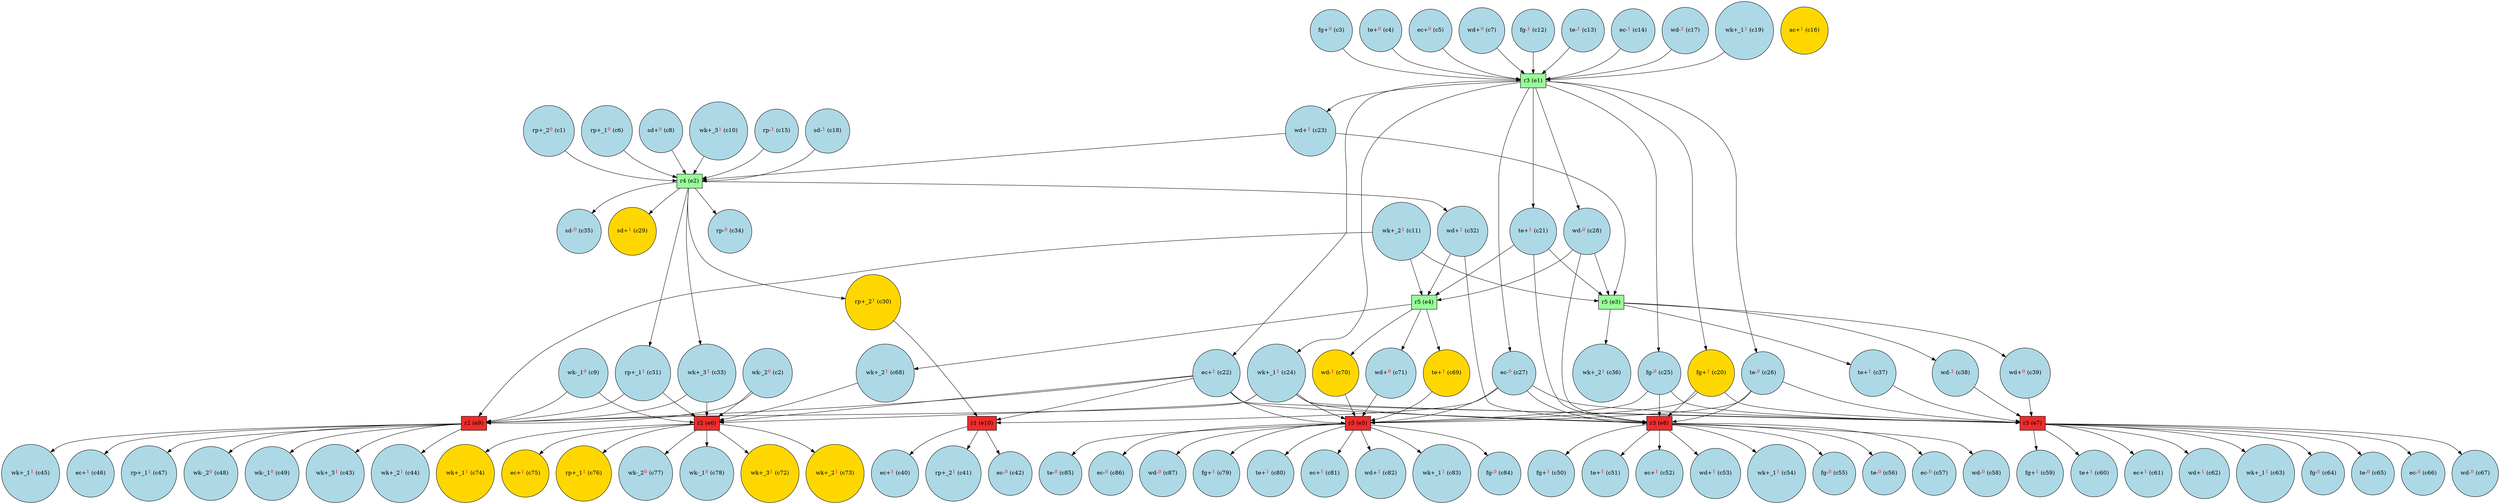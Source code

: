 digraph test {
  c1 -> e2;
  c2 -> e6;
  c2 -> e9;
  c3 -> e1;
  c4 -> e1;
  c5 -> e1;
  c6 -> e2;
  c7 -> e1;
  c8 -> e2;
  c9 -> e6;
  c9 -> e9;
  c10 -> e2;
  c11 -> e4;
  c11 -> e9;
  c11 -> e3;
  c12 -> e1;
  c13 -> e1;
  c14 -> e1;
  c15 -> e2;
  c17 -> e1;
  c18 -> e2;
  c19 -> e1;
  e1 -> c20;
  c20 -> e5;
  c20 -> e7;
  c20 -> e8;
  e1 -> c21;
  c21 -> e4;
  c21 -> e8;
  c21 -> e3;
  e1 -> c22;
  c22 -> e5;
  c22 -> e6;
  c22 -> e7;
  c22 -> e8;
  c22 -> e9;
  c22 -> e10;
  e1 -> c23;
  c23 -> e3;
  c23 -> e2;
  e1 -> c24;
  c24 -> e5;
  c24 -> e6;
  c24 -> e7;
  c24 -> e8;
  c24 -> e9;
  e1 -> c25;
  c25 -> e5;
  c25 -> e7;
  c25 -> e8;
  e1 -> c26;
  c26 -> e5;
  c26 -> e7;
  c26 -> e8;
  e1 -> c27;
  c27 -> e5;
  c27 -> e7;
  c27 -> e8;
  c27 -> e10;
  e1 -> c28;
  c28 -> e4;
  c28 -> e8;
  c28 -> e3;
  e2 -> c29;
  e2 -> c30;
  c30 -> e10;
  e2 -> c31;
  c31 -> e6;
  c31 -> e9;
  e2 -> c32;
  c32 -> e4;
  c32 -> e8;
  e2 -> c33;
  c33 -> e6;
  c33 -> e9;
  e2 -> c34;
  e2 -> c35;
  e3 -> c36;
  e3 -> c37;
  c37 -> e7;
  e3 -> c38;
  c38 -> e7;
  e3 -> c39;
  c39 -> e7;
  e10 -> c40;
  e10 -> c41;
  e10 -> c42;
  e9 -> c43;
  e9 -> c44;
  e9 -> c45;
  e9 -> c46;
  e9 -> c47;
  e9 -> c48;
  e9 -> c49;
  e8 -> c50;
  e8 -> c51;
  e8 -> c52;
  e8 -> c53;
  e8 -> c54;
  e8 -> c55;
  e8 -> c56;
  e8 -> c57;
  e8 -> c58;
  e7 -> c59;
  e7 -> c60;
  e7 -> c61;
  e7 -> c62;
  e7 -> c63;
  e7 -> c64;
  e7 -> c65;
  e7 -> c66;
  e7 -> c67;
  e4 -> c68;
  c68 -> e6;
  e4 -> c69;
  c69 -> e5;
  e4 -> c70;
  c70 -> e5;
  e4 -> c71;
  c71 -> e5;
  e6 -> c72;
  e6 -> c73;
  e6 -> c74;
  e6 -> c75;
  e6 -> c76;
  e6 -> c77;
  e6 -> c78;
  e5 -> c79;
  e5 -> c80;
  e5 -> c81;
  e5 -> c82;
  e5 -> c83;
  e5 -> c84;
  e5 -> c85;
  e5 -> c86;
  e5 -> c87;
  c1 [fillcolor=lightblue label= <rp+_2<FONT COLOR="red"><SUP>0</SUP></FONT>&nbsp;(c1)> shape=circle style=filled];
  c2 [fillcolor=lightblue label= <wk-_2<FONT COLOR="red"><SUP>0</SUP></FONT>&nbsp;(c2)> shape=circle style=filled];
  c3 [fillcolor=lightblue label= <fg+<FONT COLOR="red"><SUP>0</SUP></FONT>&nbsp;(c3)> shape=circle style=filled];
  c4 [fillcolor=lightblue label= <te+<FONT COLOR="red"><SUP>0</SUP></FONT>&nbsp;(c4)> shape=circle style=filled];
  c5 [fillcolor=lightblue label= <ec+<FONT COLOR="red"><SUP>0</SUP></FONT>&nbsp;(c5)> shape=circle style=filled];
  c6 [fillcolor=lightblue label= <rp+_1<FONT COLOR="red"><SUP>0</SUP></FONT>&nbsp;(c6)> shape=circle style=filled];
  c7 [fillcolor=lightblue label= <wd+<FONT COLOR="red"><SUP>0</SUP></FONT>&nbsp;(c7)> shape=circle style=filled];
  c8 [fillcolor=lightblue label= <sd+<FONT COLOR="red"><SUP>0</SUP></FONT>&nbsp;(c8)> shape=circle style=filled];
  c9 [fillcolor=lightblue label= <wk-_1<FONT COLOR="red"><SUP>0</SUP></FONT>&nbsp;(c9)> shape=circle style=filled];
  c10 [fillcolor=lightblue label= <wk+_3<FONT COLOR="red"><SUP>1</SUP></FONT>&nbsp;(c10)> shape=circle style=filled];
  c11 [fillcolor=lightblue label= <wk+_2<FONT COLOR="red"><SUP>1</SUP></FONT>&nbsp;(c11)> shape=circle style=filled];
  c12 [fillcolor=lightblue label= <fg-<FONT COLOR="red"><SUP>1</SUP></FONT>&nbsp;(c12)> shape=circle style=filled];
  c13 [fillcolor=lightblue label= <te-<FONT COLOR="red"><SUP>1</SUP></FONT>&nbsp;(c13)> shape=circle style=filled];
  c14 [fillcolor=lightblue label= <ec-<FONT COLOR="red"><SUP>1</SUP></FONT>&nbsp;(c14)> shape=circle style=filled];
  c15 [fillcolor=lightblue label= <rp-<FONT COLOR="red"><SUP>1</SUP></FONT>&nbsp;(c15)> shape=circle style=filled];
  c16 [fillcolor=gold label= <ac+<FONT COLOR="red"><SUP>1</SUP></FONT>&nbsp;(c16)> shape=circle style=filled];
  c17 [fillcolor=lightblue label= <wd-<FONT COLOR="red"><SUP>1</SUP></FONT>&nbsp;(c17)> shape=circle style=filled];
  c18 [fillcolor=lightblue label= <sd-<FONT COLOR="red"><SUP>1</SUP></FONT>&nbsp;(c18)> shape=circle style=filled];
  c19 [fillcolor=lightblue label= <wk+_1<FONT COLOR="red"><SUP>1</SUP></FONT>&nbsp;(c19)> shape=circle style=filled];
  c20 [fillcolor=gold label= <fg+<FONT COLOR="red"><SUP>1</SUP></FONT>&nbsp;(c20)> shape=circle style=filled];
  c21 [fillcolor=lightblue label= <te+<FONT COLOR="red"><SUP>1</SUP></FONT>&nbsp;(c21)> shape=circle style=filled];
  c22 [fillcolor=lightblue label= <ec+<FONT COLOR="red"><SUP>1</SUP></FONT>&nbsp;(c22)> shape=circle style=filled];
  c23 [fillcolor=lightblue label= <wd+<FONT COLOR="red"><SUP>1</SUP></FONT>&nbsp;(c23)> shape=circle style=filled];
  c24 [fillcolor=lightblue label= <wk+_1<FONT COLOR="red"><SUP>1</SUP></FONT>&nbsp;(c24)> shape=circle style=filled];
  c25 [fillcolor=lightblue label= <fg-<FONT COLOR="red"><SUP>0</SUP></FONT>&nbsp;(c25)> shape=circle style=filled];
  c26 [fillcolor=lightblue label= <te-<FONT COLOR="red"><SUP>0</SUP></FONT>&nbsp;(c26)> shape=circle style=filled];
  c27 [fillcolor=lightblue label= <ec-<FONT COLOR="red"><SUP>0</SUP></FONT>&nbsp;(c27)> shape=circle style=filled];
  c28 [fillcolor=lightblue label= <wd-<FONT COLOR="red"><SUP>0</SUP></FONT>&nbsp;(c28)> shape=circle style=filled];
  c29 [fillcolor=gold label= <sd+<FONT COLOR="red"><SUP>1</SUP></FONT>&nbsp;(c29)> shape=circle style=filled];
  c30 [fillcolor=gold label= <rp+_2<FONT COLOR="red"><SUP>1</SUP></FONT>&nbsp;(c30)> shape=circle style=filled];
  c31 [fillcolor=lightblue label= <rp+_1<FONT COLOR="red"><SUP>1</SUP></FONT>&nbsp;(c31)> shape=circle style=filled];
  c32 [fillcolor=lightblue label= <wd+<FONT COLOR="red"><SUP>1</SUP></FONT>&nbsp;(c32)> shape=circle style=filled];
  c33 [fillcolor=lightblue label= <wk+_3<FONT COLOR="red"><SUP>1</SUP></FONT>&nbsp;(c33)> shape=circle style=filled];
  c34 [fillcolor=lightblue label= <rp-<FONT COLOR="red"><SUP>0</SUP></FONT>&nbsp;(c34)> shape=circle style=filled];
  c35 [fillcolor=lightblue label= <sd-<FONT COLOR="red"><SUP>0</SUP></FONT>&nbsp;(c35)> shape=circle style=filled];
  c36 [fillcolor=lightblue label= <wk+_2<FONT COLOR="red"><SUP>1</SUP></FONT>&nbsp;(c36)> shape=circle style=filled];
  c37 [fillcolor=lightblue label= <te+<FONT COLOR="red"><SUP>1</SUP></FONT>&nbsp;(c37)> shape=circle style=filled];
  c38 [fillcolor=lightblue label= <wd-<FONT COLOR="red"><SUP>1</SUP></FONT>&nbsp;(c38)> shape=circle style=filled];
  c39 [fillcolor=lightblue label= <wd+<FONT COLOR="red"><SUP>0</SUP></FONT>&nbsp;(c39)> shape=circle style=filled];
  c40 [fillcolor=lightblue label= <ec+<FONT COLOR="red"><SUP>1</SUP></FONT>&nbsp;(c40)> shape=circle style=filled];
  c41 [fillcolor=lightblue label= <rp+_2<FONT COLOR="red"><SUP>1</SUP></FONT>&nbsp;(c41)> shape=circle style=filled];
  c42 [fillcolor=lightblue label= <ec-<FONT COLOR="red"><SUP>0</SUP></FONT>&nbsp;(c42)> shape=circle style=filled];
  c43 [fillcolor=lightblue label= <wk+_3<FONT COLOR="red"><SUP>1</SUP></FONT>&nbsp;(c43)> shape=circle style=filled];
  c44 [fillcolor=lightblue label= <wk+_2<FONT COLOR="red"><SUP>1</SUP></FONT>&nbsp;(c44)> shape=circle style=filled];
  c45 [fillcolor=lightblue label= <wk+_1<FONT COLOR="red"><SUP>1</SUP></FONT>&nbsp;(c45)> shape=circle style=filled];
  c46 [fillcolor=lightblue label= <ec+<FONT COLOR="red"><SUP>1</SUP></FONT>&nbsp;(c46)> shape=circle style=filled];
  c47 [fillcolor=lightblue label= <rp+_1<FONT COLOR="red"><SUP>1</SUP></FONT>&nbsp;(c47)> shape=circle style=filled];
  c48 [fillcolor=lightblue label= <wk-_2<FONT COLOR="red"><SUP>0</SUP></FONT>&nbsp;(c48)> shape=circle style=filled];
  c49 [fillcolor=lightblue label= <wk-_1<FONT COLOR="red"><SUP>0</SUP></FONT>&nbsp;(c49)> shape=circle style=filled];
  c50 [fillcolor=lightblue label= <fg+<FONT COLOR="red"><SUP>1</SUP></FONT>&nbsp;(c50)> shape=circle style=filled];
  c51 [fillcolor=lightblue label= <te+<FONT COLOR="red"><SUP>1</SUP></FONT>&nbsp;(c51)> shape=circle style=filled];
  c52 [fillcolor=lightblue label= <ec+<FONT COLOR="red"><SUP>1</SUP></FONT>&nbsp;(c52)> shape=circle style=filled];
  c53 [fillcolor=lightblue label= <wd+<FONT COLOR="red"><SUP>1</SUP></FONT>&nbsp;(c53)> shape=circle style=filled];
  c54 [fillcolor=lightblue label= <wk+_1<FONT COLOR="red"><SUP>1</SUP></FONT>&nbsp;(c54)> shape=circle style=filled];
  c55 [fillcolor=lightblue label= <fg-<FONT COLOR="red"><SUP>0</SUP></FONT>&nbsp;(c55)> shape=circle style=filled];
  c56 [fillcolor=lightblue label= <te-<FONT COLOR="red"><SUP>0</SUP></FONT>&nbsp;(c56)> shape=circle style=filled];
  c57 [fillcolor=lightblue label= <ec-<FONT COLOR="red"><SUP>0</SUP></FONT>&nbsp;(c57)> shape=circle style=filled];
  c58 [fillcolor=lightblue label= <wd-<FONT COLOR="red"><SUP>0</SUP></FONT>&nbsp;(c58)> shape=circle style=filled];
  c59 [fillcolor=lightblue label= <fg+<FONT COLOR="red"><SUP>1</SUP></FONT>&nbsp;(c59)> shape=circle style=filled];
  c60 [fillcolor=lightblue label= <te+<FONT COLOR="red"><SUP>1</SUP></FONT>&nbsp;(c60)> shape=circle style=filled];
  c61 [fillcolor=lightblue label= <ec+<FONT COLOR="red"><SUP>1</SUP></FONT>&nbsp;(c61)> shape=circle style=filled];
  c62 [fillcolor=lightblue label= <wd+<FONT COLOR="red"><SUP>1</SUP></FONT>&nbsp;(c62)> shape=circle style=filled];
  c63 [fillcolor=lightblue label= <wk+_1<FONT COLOR="red"><SUP>1</SUP></FONT>&nbsp;(c63)> shape=circle style=filled];
  c64 [fillcolor=lightblue label= <fg-<FONT COLOR="red"><SUP>0</SUP></FONT>&nbsp;(c64)> shape=circle style=filled];
  c65 [fillcolor=lightblue label= <te-<FONT COLOR="red"><SUP>0</SUP></FONT>&nbsp;(c65)> shape=circle style=filled];
  c66 [fillcolor=lightblue label= <ec-<FONT COLOR="red"><SUP>0</SUP></FONT>&nbsp;(c66)> shape=circle style=filled];
  c67 [fillcolor=lightblue label= <wd-<FONT COLOR="red"><SUP>0</SUP></FONT>&nbsp;(c67)> shape=circle style=filled];
  c68 [fillcolor=lightblue label= <wk+_2<FONT COLOR="red"><SUP>1</SUP></FONT>&nbsp;(c68)> shape=circle style=filled];
  c69 [fillcolor=gold label= <te+<FONT COLOR="red"><SUP>1</SUP></FONT>&nbsp;(c69)> shape=circle style=filled];
  c70 [fillcolor=gold label= <wd-<FONT COLOR="red"><SUP>1</SUP></FONT>&nbsp;(c70)> shape=circle style=filled];
  c71 [fillcolor=lightblue label= <wd+<FONT COLOR="red"><SUP>0</SUP></FONT>&nbsp;(c71)> shape=circle style=filled];
  c72 [fillcolor=gold label= <wk+_3<FONT COLOR="red"><SUP>1</SUP></FONT>&nbsp;(c72)> shape=circle style=filled];
  c73 [fillcolor=gold label= <wk+_2<FONT COLOR="red"><SUP>1</SUP></FONT>&nbsp;(c73)> shape=circle style=filled];
  c74 [fillcolor=gold label= <wk+_1<FONT COLOR="red"><SUP>1</SUP></FONT>&nbsp;(c74)> shape=circle style=filled];
  c75 [fillcolor=gold label= <ec+<FONT COLOR="red"><SUP>1</SUP></FONT>&nbsp;(c75)> shape=circle style=filled];
  c76 [fillcolor=gold label= <rp+_1<FONT COLOR="red"><SUP>1</SUP></FONT>&nbsp;(c76)> shape=circle style=filled];
  c77 [fillcolor=lightblue label= <wk-_2<FONT COLOR="red"><SUP>0</SUP></FONT>&nbsp;(c77)> shape=circle style=filled];
  c78 [fillcolor=lightblue label= <wk-_1<FONT COLOR="red"><SUP>0</SUP></FONT>&nbsp;(c78)> shape=circle style=filled];
  c79 [fillcolor=lightblue label= <fg+<FONT COLOR="red"><SUP>1</SUP></FONT>&nbsp;(c79)> shape=circle style=filled];
  c80 [fillcolor=lightblue label= <te+<FONT COLOR="red"><SUP>1</SUP></FONT>&nbsp;(c80)> shape=circle style=filled];
  c81 [fillcolor=lightblue label= <ec+<FONT COLOR="red"><SUP>1</SUP></FONT>&nbsp;(c81)> shape=circle style=filled];
  c82 [fillcolor=lightblue label= <wd+<FONT COLOR="red"><SUP>1</SUP></FONT>&nbsp;(c82)> shape=circle style=filled];
  c83 [fillcolor=lightblue label= <wk+_1<FONT COLOR="red"><SUP>1</SUP></FONT>&nbsp;(c83)> shape=circle style=filled];
  c84 [fillcolor=lightblue label= <fg-<FONT COLOR="red"><SUP>0</SUP></FONT>&nbsp;(c84)> shape=circle style=filled];
  c85 [fillcolor=lightblue label= <te-<FONT COLOR="red"><SUP>0</SUP></FONT>&nbsp;(c85)> shape=circle style=filled];
  c86 [fillcolor=lightblue label= <ec-<FONT COLOR="red"><SUP>0</SUP></FONT>&nbsp;(c86)> shape=circle style=filled];
  c87 [fillcolor=lightblue label= <wd-<FONT COLOR="red"><SUP>0</SUP></FONT>&nbsp;(c87)> shape=circle style=filled];
  e1 [fillcolor=palegreen label="r3 (e1)" shape=box style=filled];
  e2 [fillcolor=palegreen label="r4 (e2)" shape=box style=filled];
  e3 [fillcolor=palegreen label="r5 (e3)" shape=box style=filled];
  e4 [fillcolor=palegreen label="r5 (e4)" shape=box style=filled];
  e5 [fillcolor=firebrick2 label="r3 (e5)" shape=box style=filled];
  e6 [fillcolor=firebrick2 label="r2 (e6)" shape=box style=filled];
  e7 [fillcolor=firebrick2 label="r3 (e7)" shape=box style=filled];
  e8 [fillcolor=firebrick2 label="r3 (e8)" shape=box style=filled];
  e9 [fillcolor=firebrick2 label="r2 (e9)" shape=box style=filled];
  e10 [fillcolor=firebrick2 label="r1 (e10)" shape=box style=filled];
}
